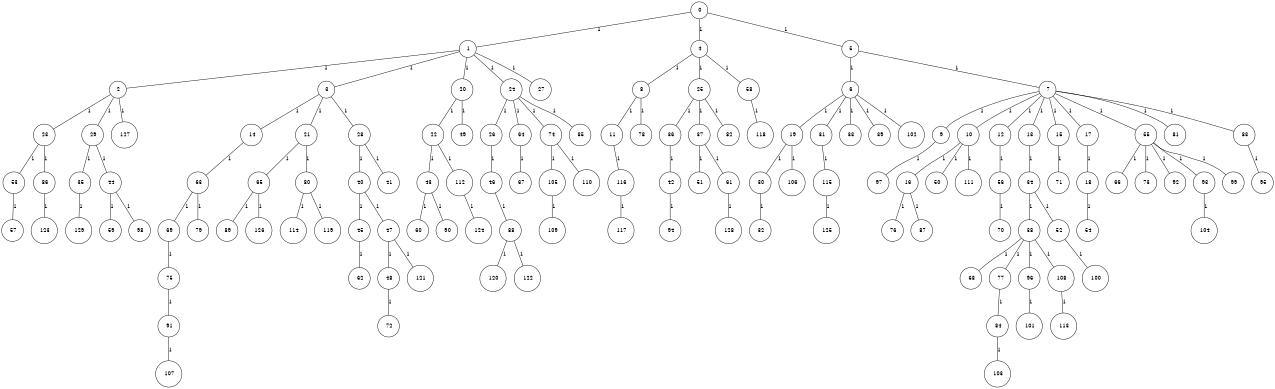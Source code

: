 graph G {
size="8.5,11;"
ratio = "expand;"
fixedsize="true;"
overlap="scale;"
node[shape=circle,width=.12,hight=.12,fontsize=12]
edge[fontsize=12]

0[label=" 0" color=black, pos="2.6009782,2.7550361!"];
1[label=" 1" color=black, pos="2.2397929,0.74117849!"];
2[label=" 2" color=black, pos="0.48969276,0.10111633!"];
3[label=" 3" color=black, pos="1.0197663,1.4492696!"];
4[label=" 4" color=black, pos="1.16282,0.57632373!"];
5[label=" 5" color=black, pos="0.55462845,1.8073959!"];
6[label=" 6" color=black, pos="0.28696522,0.12518696!"];
7[label=" 7" color=black, pos="1.8479454,2.8610178!"];
8[label=" 8" color=black, pos="1.151467,1.461832!"];
9[label=" 9" color=black, pos="1.4105632,1.3156382!"];
10[label=" 10" color=black, pos="0.39179941,2.4483236!"];
11[label=" 11" color=black, pos="0.273064,1.8104578!"];
12[label=" 12" color=black, pos="0.09483269,2.7222929!"];
13[label=" 13" color=black, pos="2.7234663,0.14839888!"];
14[label=" 14" color=black, pos="0.26819677,0.26165578!"];
15[label=" 15" color=black, pos="1.0072411,1.5650658!"];
16[label=" 16" color=black, pos="2.7387275,1.549968!"];
17[label=" 17" color=black, pos="2.2299083,2.0495465!"];
18[label=" 18" color=black, pos="2.2823606,2.0332735!"];
19[label=" 19" color=black, pos="2.3954634,2.9913086!"];
20[label=" 20" color=black, pos="0.2305128,1.1397572!"];
21[label=" 21" color=black, pos="0.24329027,0.96441065!"];
22[label=" 22" color=black, pos="2.5617419,0.6276292!"];
23[label=" 23" color=black, pos="1.34874,0.72769103!"];
24[label=" 24" color=black, pos="0.21959282,1.2367581!"];
25[label=" 25" color=black, pos="1.1432651,1.0712089!"];
26[label=" 26" color=black, pos="0.78417475,1.9810503!"];
27[label=" 27" color=black, pos="2.9482136,1.6699342!"];
28[label=" 28" color=black, pos="2.6859603,1.1327055!"];
29[label=" 29" color=black, pos="0.097847429,1.4407376!"];
30[label=" 30" color=black, pos="2.3231826,0.22857231!"];
31[label=" 31" color=black, pos="1.2610618,1.7593901!"];
32[label=" 32" color=black, pos="2.2339223,0.93015574!"];
33[label=" 33" color=black, pos="1.2824528,0.80281306!"];
34[label=" 34" color=black, pos="2.105847,1.2462657!"];
35[label=" 35" color=black, pos="2.7562221,2.232787!"];
36[label=" 36" color=black, pos="1.7258912,0.37143297!"];
37[label=" 37" color=black, pos="1.4626087,1.4833279!"];
38[label=" 38" color=black, pos="2.8805373,2.457714!"];
39[label=" 39" color=black, pos="2.6681636,1.6222537!"];
40[label=" 40" color=black, pos="0.21325221,1.2792733!"];
41[label=" 41" color=black, pos="1.5537741,2.5623326!"];
42[label=" 42" color=black, pos="1.8659497,1.7136816!"];
43[label=" 43" color=black, pos="0.72479803,2.0643542!"];
44[label=" 44" color=black, pos="0.31196115,1.2744278!"];
45[label=" 45" color=black, pos="0.24795776,1.5603612!"];
46[label=" 46" color=black, pos="1.469656,0.27009422!"];
47[label=" 47" color=black, pos="0.23517926,0.039905495!"];
48[label=" 48" color=black, pos="1.4447574,2.9441365!"];
49[label=" 49" color=black, pos="1.4012651,0.6581525!"];
50[label=" 50" color=black, pos="0.31506724,0.88938663!"];
51[label=" 51" color=black, pos="0.31830272,1.4905545!"];
52[label=" 52" color=black, pos="0.38952808,1.4048338!"];
53[label=" 53" color=black, pos="1.522738,2.765981!"];
54[label=" 54" color=black, pos="0.98327021,1.1302136!"];
55[label=" 55" color=black, pos="2.9284231,2.6668809!"];
56[label=" 56" color=black, pos="0.48929792,2.371712!"];
57[label=" 57" color=black, pos="2.1174865,0.15777788!"];
58[label=" 58" color=black, pos="1.4016986,1.472419!"];
59[label=" 59" color=black, pos="0.00090538617,1.3502652!"];
60[label=" 60" color=black, pos="1.7279557,1.0279193!"];
61[label=" 61" color=black, pos="2.7202939,1.2430878!"];
62[label=" 62" color=black, pos="2.8299754,0.92201362!"];
63[label=" 63" color=black, pos="1.5434206,0.13157908!"];
64[label=" 64" color=black, pos="2.199912,2.9232816!"];
65[label=" 65" color=black, pos="2.5331555,0.74995217!"];
66[label=" 66" color=black, pos="1.128224,2.6548554!"];
67[label=" 67" color=black, pos="2.1853446,1.5195628!"];
68[label=" 68" color=black, pos="0.76021956,2.1639941!"];
69[label=" 69" color=black, pos="2.3413824,0.18407764!"];
70[label=" 70" color=black, pos="1.7803833,2.9297564!"];
71[label=" 71" color=black, pos="1.6949858,1.3565224!"];
72[label=" 72" color=black, pos="0.56462655,2.2122963!"];
73[label=" 73" color=black, pos="2.3608634,2.0326362!"];
74[label=" 74" color=black, pos="1.1846196,1.6182167!"];
75[label=" 75" color=black, pos="0.69261231,1.2832645!"];
76[label=" 76" color=black, pos="0.68526165,2.9333454!"];
77[label=" 77" color=black, pos="2.8543405,0.19800189!"];
78[label=" 78" color=black, pos="1.2235143,2.9585277!"];
79[label=" 79" color=black, pos="2.1890938,0.81339794!"];
80[label=" 80" color=black, pos="2.5948541,2.8515024!"];
81[label=" 81" color=black, pos="1.9879427,0.44480484!"];
82[label=" 82" color=black, pos="0.57163037,1.5425265!"];
83[label=" 83" color=black, pos="1.200801,1.7170746!"];
84[label=" 84" color=black, pos="1.2730496,1.9127067!"];
85[label=" 85" color=black, pos="2.7678429,1.7621139!"];
86[label=" 86" color=black, pos="1.2384669,0.90985729!"];
87[label=" 87" color=black, pos="1.0356917,1.1812811!"];
88[label=" 88" color=black, pos="0.74894946,2.5862633!"];
89[label=" 89" color=black, pos="0.91692221,2.9094545!"];
90[label=" 90" color=black, pos="2.0940896,0.75279526!"];
91[label=" 91" color=black, pos="0.27777194,2.1809534!"];
92[label=" 92" color=black, pos="2.1202897,0.67821159!"];
93[label=" 93" color=black, pos="2.2043688,1.8794898!"];
94[label=" 94" color=black, pos="1.1609671,2.8703964!"];
95[label=" 95" color=black, pos="2.5126023,2.8272045!"];
96[label=" 96" color=black, pos="1.084461,1.998444!"];
97[label=" 97" color=black, pos="0.4445359,1.4899358!"];
98[label=" 98" color=black, pos="1.3598793,2.8335162!"];
99[label=" 99" color=black, pos="2.7126009,1.1884728!"];
100[label=" 100" color=black, pos="2.1081297,2.7210232!"];
101[label=" 101" color=black, pos="2.3070099,0.75533416!"];
102[label=" 102" color=black, pos="1.3898602,2.6646357!"];
103[label=" 103" color=black, pos="2.6774081,2.1640143!"];
104[label=" 104" color=black, pos="0.90530803,2.7632524!"];
105[label=" 105" color=black, pos="1.0703567,1.8884695!"];
106[label=" 106" color=black, pos="2.4959192,1.0678873!"];
107[label=" 107" color=black, pos="1.7364553,0.041410723!"];
108[label=" 108" color=black, pos="2.1230446,1.1570835!"];
109[label=" 109" color=black, pos="2.362947,1.8980314!"];
110[label=" 110" color=black, pos="0.53814821,2.6552698!"];
111[label=" 111" color=black, pos="1.0545073,0.97742544!"];
112[label=" 112" color=black, pos="2.9817424,0.30965923!"];
113[label=" 113" color=black, pos="1.993866,0.48233517!"];
114[label=" 114" color=black, pos="1.9201144,0.69830533!"];
115[label=" 115" color=black, pos="2.8065826,1.5011546!"];
116[label=" 116" color=black, pos="0.50215002,2.3596816!"];
117[label=" 117" color=black, pos="1.5706557,2.6179043!"];
118[label=" 118" color=black, pos="0.82038002,1.3243602!"];
119[label=" 119" color=black, pos="0.092458243,2.8347026!"];
120[label=" 120" color=black, pos="0.042463479,1.1262998!"];
121[label=" 121" color=black, pos="2.3424905,2.5261147!"];
122[label=" 122" color=black, pos="0.15885745,0.91917451!"];
123[label=" 123" color=black, pos="0.96413604,0.89506731!"];
124[label=" 124" color=black, pos="2.0785672,1.3313831!"];
125[label=" 125" color=black, pos="1.5124619,2.7580269!"];
126[label=" 126" color=black, pos="2.2224616,2.2077292!"];
127[label=" 127" color=black, pos="1.3841728,2.3891205!"];
128[label=" 128" color=black, pos="2.1867936,2.4629657!"];
129[label=" 129" color=black, pos="1.1240552,0.79188894!"];
0--1[label="1"]
0--4[label="1"]
0--5[label="1"]
1--2[label="1"]
1--3[label="1"]
1--20[label="1"]
1--24[label="1"]
1--27[label="1"]
2--23[label="1"]
2--29[label="1"]
2--127[label="1"]
3--14[label="1"]
3--21[label="1"]
3--28[label="1"]
4--8[label="1"]
4--25[label="1"]
4--58[label="1"]
5--6[label="1"]
5--7[label="1"]
6--19[label="1"]
6--31[label="1"]
6--33[label="1"]
6--39[label="1"]
6--102[label="1"]
7--9[label="1"]
7--10[label="1"]
7--12[label="1"]
7--13[label="1"]
7--15[label="1"]
7--17[label="1"]
7--55[label="1"]
7--81[label="1"]
7--83[label="1"]
8--11[label="1"]
8--78[label="1"]
9--97[label="1"]
10--16[label="1"]
10--50[label="1"]
10--111[label="1"]
11--116[label="1"]
12--56[label="1"]
13--34[label="1"]
14--63[label="1"]
15--71[label="1"]
16--76[label="1"]
16--87[label="1"]
17--18[label="1"]
18--54[label="1"]
19--30[label="1"]
19--106[label="1"]
20--22[label="1"]
20--49[label="1"]
21--65[label="1"]
21--80[label="1"]
22--43[label="1"]
22--112[label="1"]
23--53[label="1"]
23--86[label="1"]
24--26[label="1"]
24--64[label="1"]
24--74[label="1"]
24--85[label="1"]
25--36[label="1"]
25--37[label="1"]
25--82[label="1"]
26--46[label="1"]
28--40[label="1"]
28--41[label="1"]
29--35[label="1"]
29--44[label="1"]
30--32[label="1"]
31--115[label="1"]
34--38[label="1"]
34--52[label="1"]
35--129[label="1"]
36--42[label="1"]
37--51[label="1"]
37--61[label="1"]
38--68[label="1"]
38--77[label="1"]
38--96[label="1"]
38--108[label="1"]
40--45[label="1"]
40--47[label="1"]
42--94[label="1"]
43--60[label="1"]
43--90[label="1"]
44--59[label="1"]
44--98[label="1"]
45--62[label="1"]
46--88[label="1"]
47--48[label="1"]
47--121[label="1"]
48--72[label="1"]
52--100[label="1"]
53--57[label="1"]
55--66[label="1"]
55--73[label="1"]
55--92[label="1"]
55--93[label="1"]
55--99[label="1"]
56--70[label="1"]
58--118[label="1"]
61--128[label="1"]
63--69[label="1"]
63--79[label="1"]
64--67[label="1"]
65--89[label="1"]
65--126[label="1"]
69--75[label="1"]
74--105[label="1"]
74--110[label="1"]
75--91[label="1"]
77--84[label="1"]
80--114[label="1"]
80--119[label="1"]
83--95[label="1"]
84--103[label="1"]
86--123[label="1"]
88--120[label="1"]
88--122[label="1"]
91--107[label="1"]
93--104[label="1"]
96--101[label="1"]
105--109[label="1"]
108--113[label="1"]
112--124[label="1"]
115--125[label="1"]
116--117[label="1"]

}
